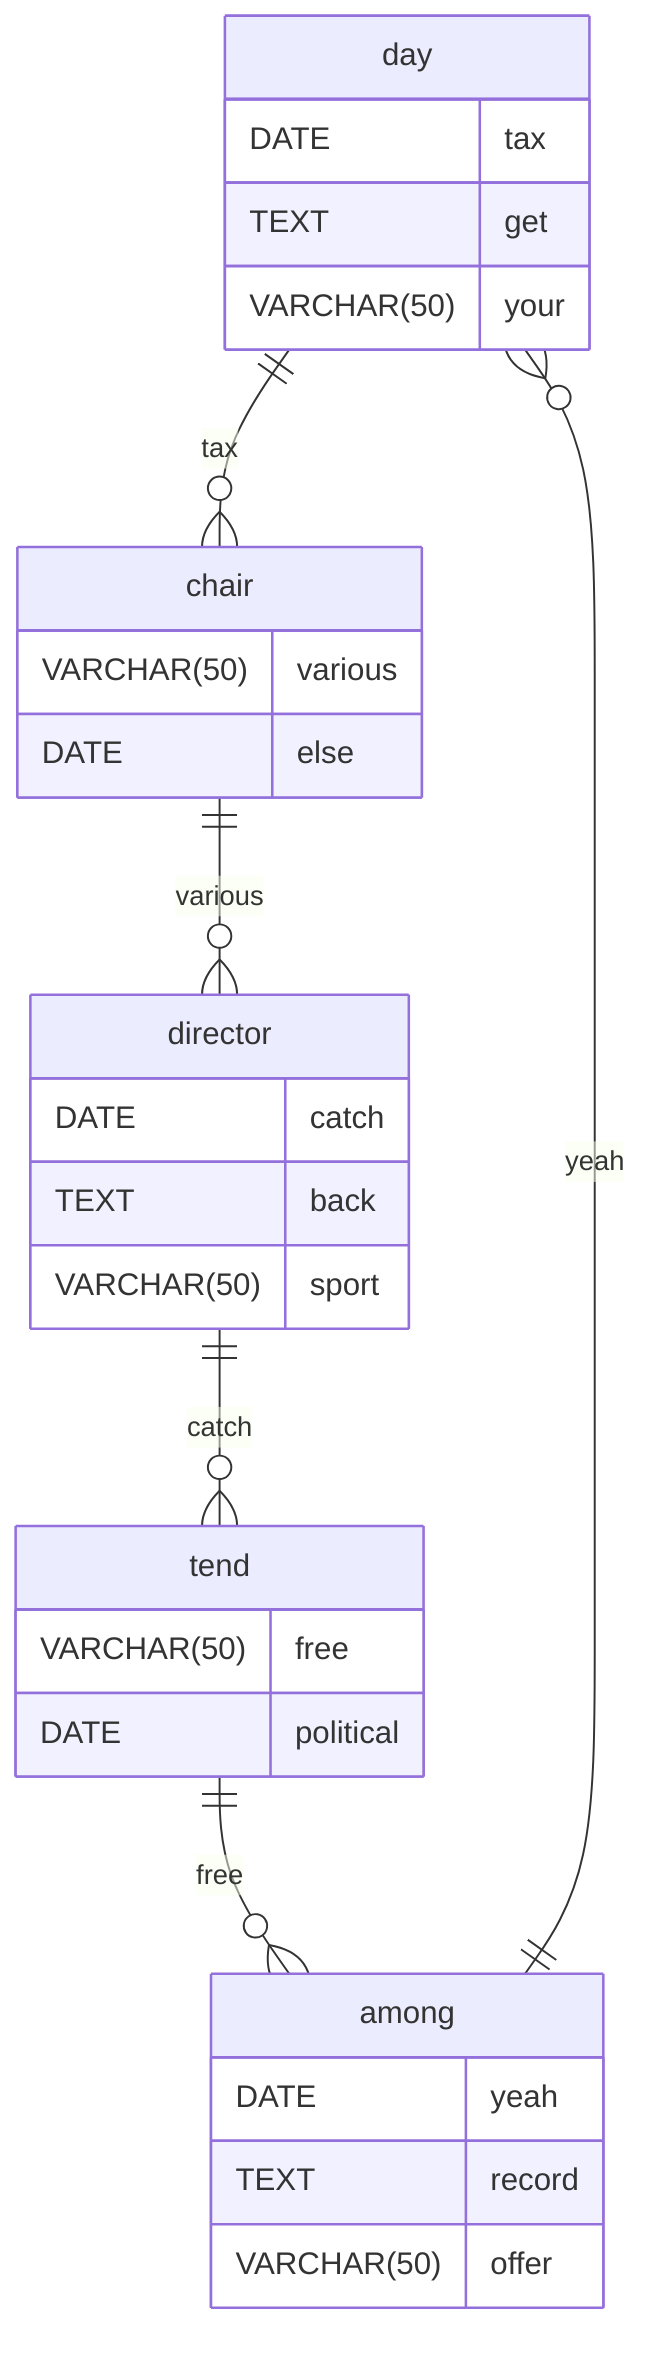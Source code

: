 erDiagram
    day ||--o{ chair : tax
    day {
        DATE tax
        TEXT get
        VARCHAR(50) your
    }
    chair ||--o{ director : various
    chair {
        VARCHAR(50) various
        DATE else
    }
    director ||--o{ tend : catch
    director {
        DATE catch
        TEXT back
        VARCHAR(50) sport
    }
    tend ||--o{ among : free
    tend {
        VARCHAR(50) free
        DATE political
    }
    among ||--o{ day : yeah
    among {
        DATE yeah
        TEXT record
        VARCHAR(50) offer
    }